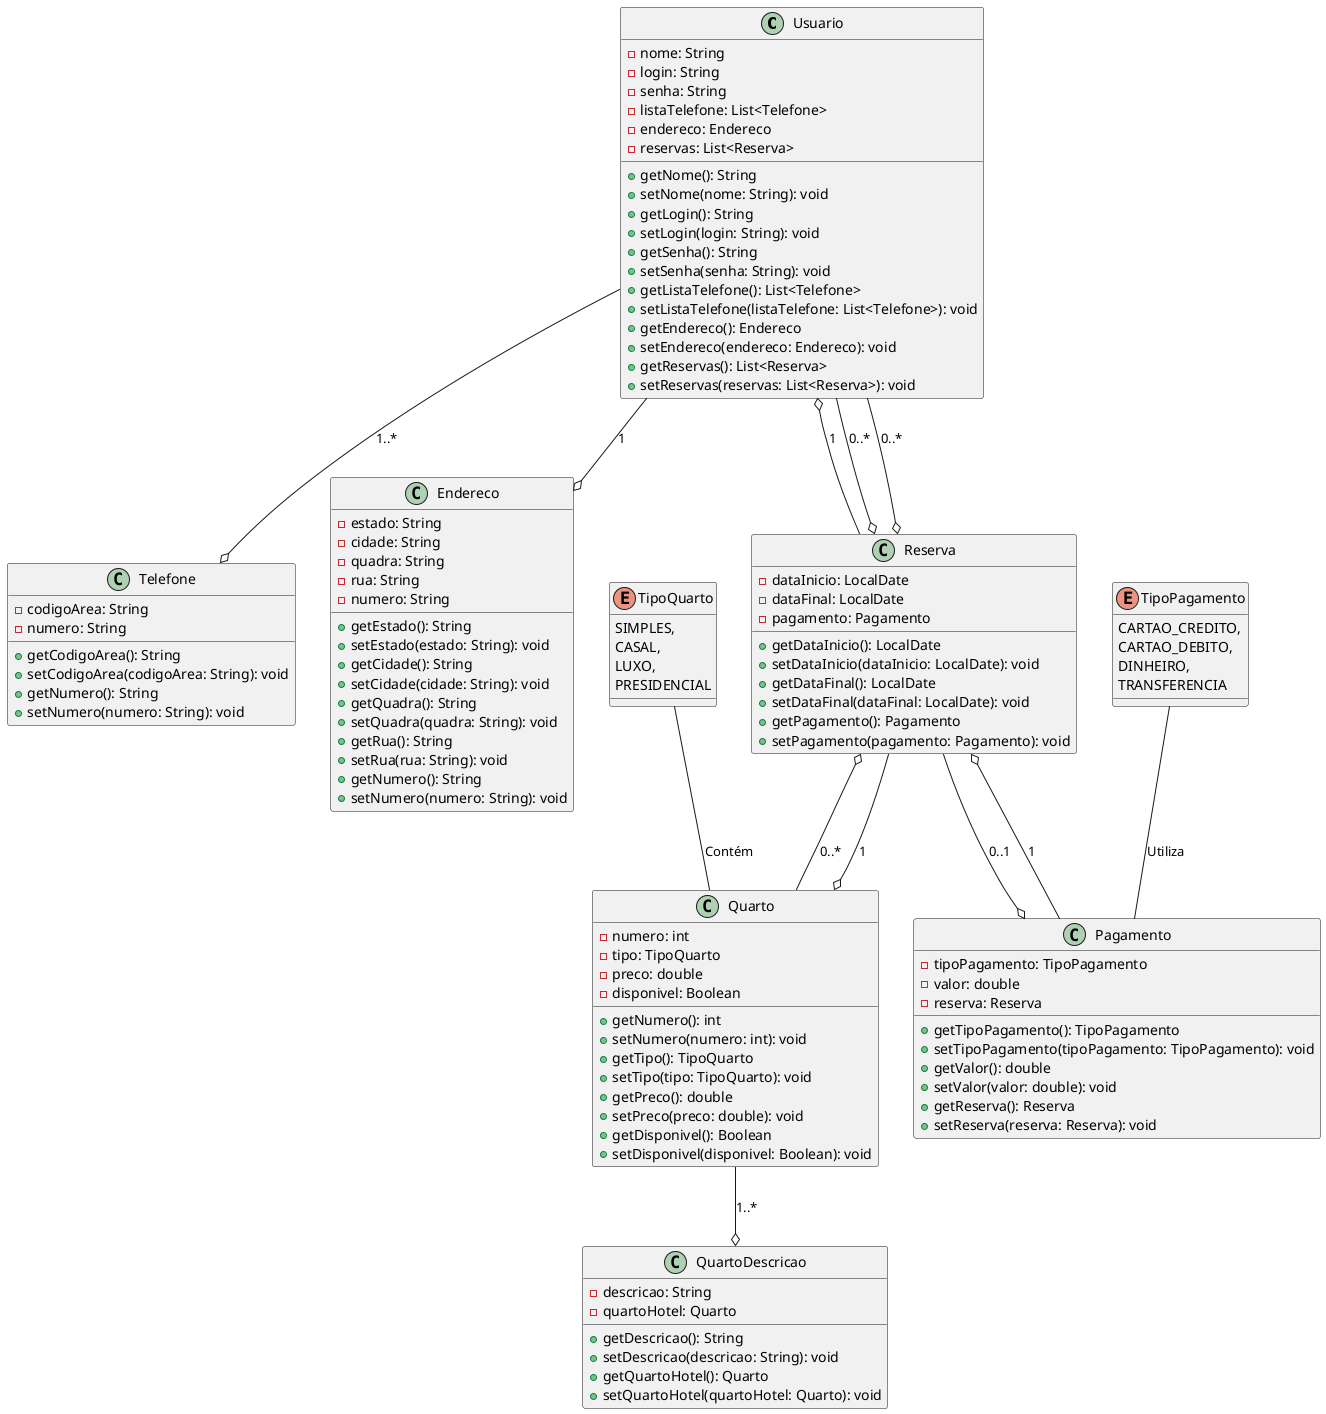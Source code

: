 @startuml Hotel

class Usuario {
  - nome: String
  - login: String
  - senha: String
  - listaTelefone: List<Telefone>
  - endereco: Endereco
  + getNome(): String
  + setNome(nome: String): void
  + getLogin(): String
  + setLogin(login: String): void
  + getSenha(): String
  + setSenha(senha: String): void
  + getListaTelefone(): List<Telefone>
  + setListaTelefone(listaTelefone: List<Telefone>): void
  + getEndereco(): Endereco
  + setEndereco(endereco: Endereco): void
  - reservas: List<Reserva>
  + getReservas(): List<Reserva>
  + setReservas(reservas: List<Reserva>): void
}

class Telefone {
  - codigoArea: String
  - numero: String
  + getCodigoArea(): String
  + setCodigoArea(codigoArea: String): void
  + getNumero(): String
  + setNumero(numero: String): void
}

class Endereco {
  - estado: String
  - cidade: String
  - quadra: String
  - rua: String
  - numero: String
  + getEstado(): String
  + setEstado(estado: String): void
  + getCidade(): String
  + setCidade(cidade: String): void
  + getQuadra(): String
  + setQuadra(quadra: String): void
  + getRua(): String
  + setRua(rua: String): void
  + getNumero(): String
  + setNumero(numero: String): void
}

class Reserva {
  - dataInicio: LocalDate
  - dataFinal: LocalDate
  - pagamento: Pagamento
  + getDataInicio(): LocalDate
  + setDataInicio(dataInicio: LocalDate): void
  + getDataFinal(): LocalDate
  + setDataFinal(dataFinal: LocalDate): void
  + getPagamento(): Pagamento
  + setPagamento(pagamento: Pagamento): void
}

class Pagamento {
  - tipoPagamento: TipoPagamento
  - valor: double
  + getTipoPagamento(): TipoPagamento
  + setTipoPagamento(tipoPagamento: TipoPagamento): void
  + getValor(): double
  + setValor(valor: double): void
  - reserva: Reserva
  + getReserva(): Reserva
  + setReserva(reserva: Reserva): void
}

class Quarto {
  - numero: int
  - tipo: TipoQuarto
  - preco: double
  - disponivel: Boolean
  + getNumero(): int
  + setNumero(numero: int): void
  + getTipo(): TipoQuarto
  + setTipo(tipo: TipoQuarto): void
  + getPreco(): double
  + setPreco(preco: double): void
  + getDisponivel(): Boolean
  + setDisponivel(disponivel: Boolean): void
}

class QuartoDescricao {
  - descricao: String
  - quartoHotel: Quarto
  + getDescricao(): String
  + setDescricao(descricao: String): void
  + getQuartoHotel(): Quarto
  + setQuartoHotel(quartoHotel: Quarto): void
}

enum TipoQuarto {
  SIMPLES,
  CASAL,
  LUXO,
  PRESIDENCIAL
}

enum TipoPagamento {
  CARTAO_CREDITO,
  CARTAO_DEBITO,
  DINHEIRO,
  TRANSFERENCIA
}

Usuario --o Telefone : 1..*
Usuario --o Endereco : 1
Usuario --o Reserva : 0..*
Usuario --o Reserva : 0..*
Reserva --o Quarto : 1
Reserva --o Usuario : 1
Reserva --o Pagamento : 0..1
Pagamento --o Reserva : 1
Quarto --o QuartoDescricao : 1..*
Quarto --o Reserva : 0..*
TipoQuarto -- Quarto : Contém
TipoPagamento -- Pagamento : Utiliza

@enduml
